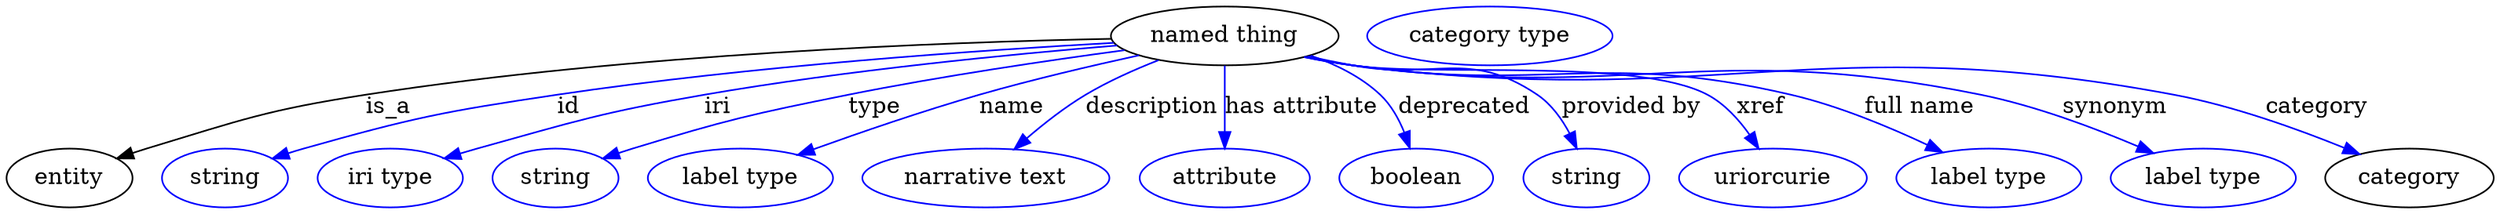 digraph {
	graph [bb="0,0,1517.7,123"];
	node [label="\N"];
	"named thing"	[height=0.5,
		label="named thing",
		pos="742.35,105",
		width=1.9318];
	entity	[height=0.5,
		pos="38.347,18",
		width=1.0652];
	"named thing" -> entity	[label=is_a,
		lp="233.35,61.5",
		pos="e,67.388,29.795 672.97,103.24 572.4,101.26 380.51,94.185 219.35,69 159.17,59.597 144.68,53.52 86.347,36 83.256,35.072 80.071,34.063 \
76.882,33.014"];
	id	[color=blue,
		height=0.5,
		label=string,
		pos="133.35,18",
		width=1.0652];
	"named thing" -> id	[color=blue,
		label=id,
		lp="343.35,61.5",
		pos="e,162.34,29.954 674.52,100.72 593.66,96.227 454.6,86.617 336.35,69 266.68,58.622 249.13,55.131 181.35,36 178.24,35.124 175.05,34.151 \
171.85,33.129",
		style=solid];
	iri	[color=blue,
		height=0.5,
		label="iri type",
		pos="234.35,18",
		width=1.2277];
	"named thing" -> iri	[color=blue,
		label=iri,
		lp="433.35,61.5",
		pos="e,267.65,29.879 676.43,99.167 612.08,93.873 511.52,84.074 425.35,69 363.65,58.208 348.7,52.747 288.35,36 284.77,35.009 281.08,33.941 \
277.38,32.84",
		style=solid];
	type	[color=blue,
		height=0.5,
		label=string,
		pos="335.35,18",
		width=1.0652];
	"named thing" -> type	[color=blue,
		label=type,
		lp="529.35,61.5",
		pos="e,364.28,29.979 681.32,96.28 635.02,90.036 569.92,80.422 513.35,69 454.49,57.118 439.76,53.566 382.35,36 379.59,35.155 376.75,34.243 \
373.9,33.294",
		style=solid];
	name	[color=blue,
		height=0.5,
		label="label type",
		pos="448.35,18",
		width=1.5707];
	"named thing" -> name	[color=blue,
		label=name,
		lp="613.35,61.5",
		pos="e,483.48,32.237 689.95,93.054 661.24,86.716 625.13,78.187 593.35,69 559.37,59.177 521.61,46.086 493.14,35.763",
		style=solid];
	description	[color=blue,
		height=0.5,
		label="narrative text",
		pos="598.35,18",
		width=2.0943];
	"named thing" -> description	[color=blue,
		label=description,
		lp="698.85,61.5",
		pos="e,615.4,35.594 702.26,90.139 687.95,84.461 671.99,77.269 658.35,69 645.87,61.441 633.29,51.405 622.88,42.309",
		style=solid];
	"has attribute"	[color=blue,
		height=0.5,
		label=attribute,
		pos="743.35,18",
		width=1.4443];
	"named thing" -> "has attribute"	[color=blue,
		label="has attribute",
		lp="790.35,61.5",
		pos="e,743.14,36.175 742.55,86.799 742.69,75.163 742.87,59.548 743.03,46.237",
		style=solid];
	deprecated	[color=blue,
		height=0.5,
		label=boolean,
		pos="860.35,18",
		width=1.2999];
	"named thing" -> deprecated	[color=blue,
		label=deprecated,
		lp="888.85,61.5",
		pos="e,856.06,36.321 794.25,92.999 809.53,87.752 825.35,80.098 837.35,69 844.1,62.752 849.03,54.128 852.55,45.8",
		style=solid];
	"provided by"	[color=blue,
		height=0.5,
		label=string,
		pos="963.35,18",
		width=1.0652];
	"named thing" -> "provided by"	[color=blue,
		label="provided by",
		lp="990.85,61.5",
		pos="e,957.48,36.091 793.03,92.518 802.11,90.586 811.49,88.668 820.35,87 870.32,77.581 891.21,97.47 933.35,69 941.94,63.196 948.46,54.032 \
953.19,45.127",
		style=solid];
	xref	[color=blue,
		height=0.5,
		label=uriorcurie,
		pos="1077.3,18",
		width=1.5887];
	"named thing" -> xref	[color=blue,
		label=xref,
		lp="1069.8,61.5",
		pos="e,1068.6,35.988 791.68,92.22 801.15,90.25 811.03,88.396 820.35,87 868.2,79.832 994.64,91.747 1037.3,69 1047.8,63.456 1056.4,53.919 \
1063,44.652",
		style=solid];
	"full name"	[color=blue,
		height=0.5,
		label="label type",
		pos="1209.3,18",
		width=1.5707];
	"named thing" -> "full name"	[color=blue,
		label="full name",
		lp="1166.8,61.5",
		pos="e,1180.9,33.866 791.25,92.188 800.85,90.196 810.88,88.342 820.35,87 938.54,70.244 972.1,96.153 1088.3,69 1117.3,62.23 1148.3,49.302 \
1171.7,38.288",
		style=solid];
	synonym	[color=blue,
		height=0.5,
		label="label type",
		pos="1340.3,18",
		width=1.5707];
	"named thing" -> synonym	[color=blue,
		label=synonym,
		lp="1286.3,61.5",
		pos="e,1309.8,33.298 791.22,92.035 800.83,90.056 810.87,88.247 820.35,87 989.74,64.73 1036.9,102.87 1204.3,69 1237.7,62.248 1273.8,48.656 \
1300.4,37.345",
		style=solid];
	category	[height=0.5,
		pos="1466.3,18",
		width=1.4263];
	"named thing" -> category	[color=blue,
		label=category,
		lp="1409.8,61.5",
		pos="e,1435.9,32.567 790.8,92.037 800.53,90.032 810.72,88.212 820.35,87 1041.9,59.118 1102.9,110.07 1322.3,69 1358.5,62.228 1397.9,48.053 \
1426.3,36.52",
		style=solid];
	"named thing_category"	[color=blue,
		height=0.5,
		label="category type",
		pos="904.35,105",
		width=2.0762];
}
